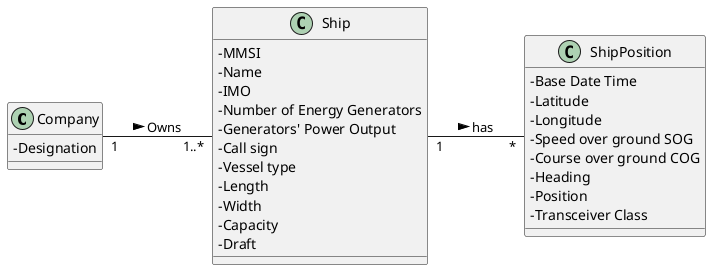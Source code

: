 @startuml
'https://plantuml.com/class-diagram

skinparam classAttributeIconSize 0

left to right direction

class Company {
-Designation
}

class Ship {
-MMSI
-Name
-IMO
-Number of Energy Generators
-Generators' Power Output
-Call sign
-Vessel type
-Length
-Width
-Capacity
-Draft
}

class ShipPosition {
-Base Date Time
-Latitude
-Longitude
-Speed over ground SOG
-Course over ground COG
-Heading
-Position
-Transceiver Class
}

Company "1" -- "1..*" Ship : Owns >
Ship "1" -- "*" ShipPosition : has >

@enduml